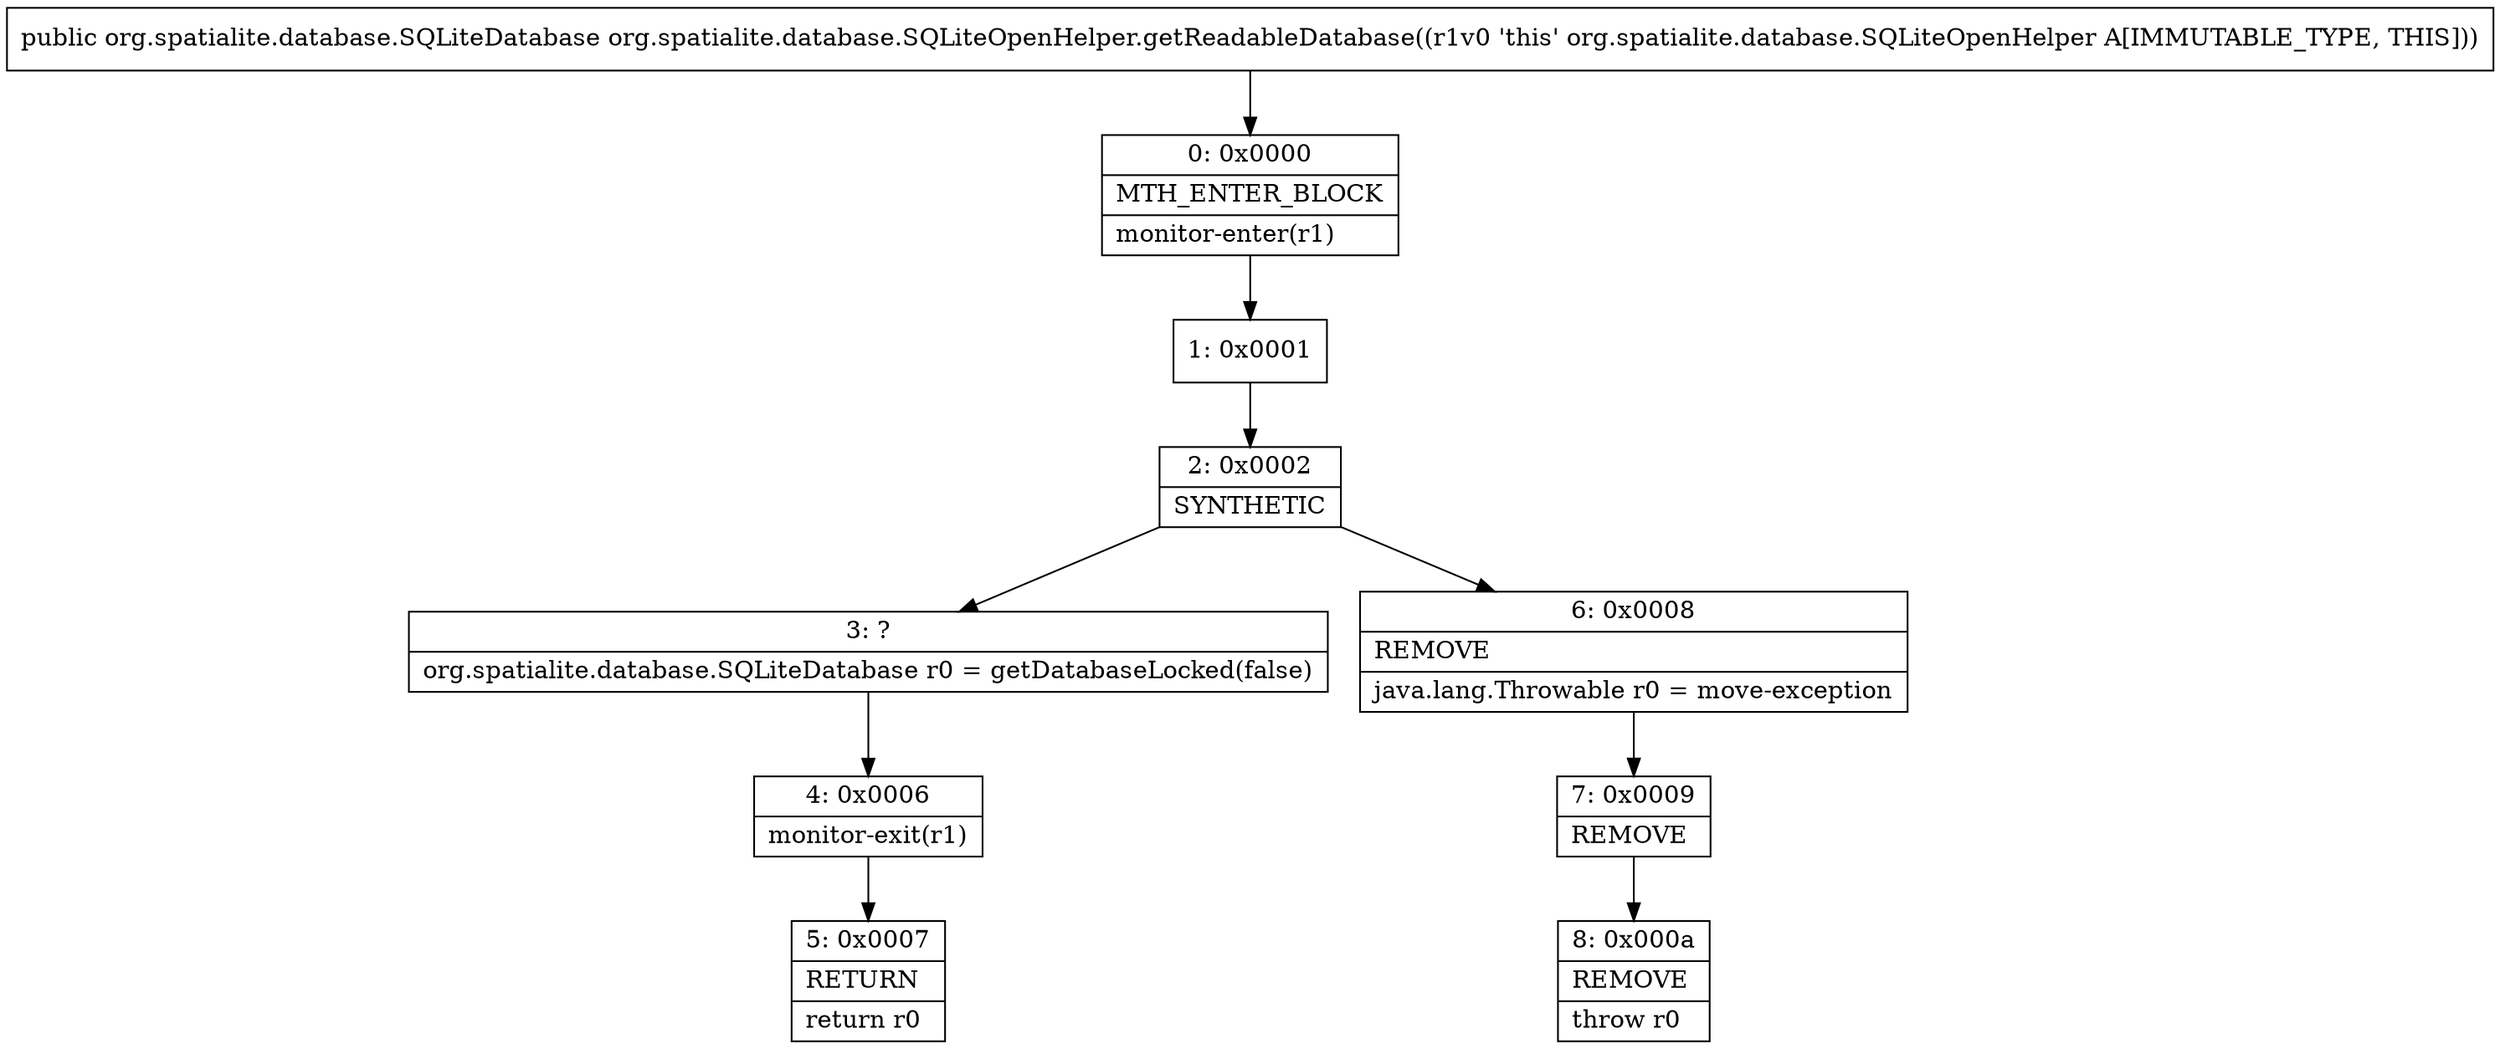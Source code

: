 digraph "CFG fororg.spatialite.database.SQLiteOpenHelper.getReadableDatabase()Lorg\/spatialite\/database\/SQLiteDatabase;" {
Node_0 [shape=record,label="{0\:\ 0x0000|MTH_ENTER_BLOCK\l|monitor\-enter(r1)\l}"];
Node_1 [shape=record,label="{1\:\ 0x0001}"];
Node_2 [shape=record,label="{2\:\ 0x0002|SYNTHETIC\l}"];
Node_3 [shape=record,label="{3\:\ ?|org.spatialite.database.SQLiteDatabase r0 = getDatabaseLocked(false)\l}"];
Node_4 [shape=record,label="{4\:\ 0x0006|monitor\-exit(r1)\l}"];
Node_5 [shape=record,label="{5\:\ 0x0007|RETURN\l|return r0\l}"];
Node_6 [shape=record,label="{6\:\ 0x0008|REMOVE\l|java.lang.Throwable r0 = move\-exception\l}"];
Node_7 [shape=record,label="{7\:\ 0x0009|REMOVE\l}"];
Node_8 [shape=record,label="{8\:\ 0x000a|REMOVE\l|throw r0\l}"];
MethodNode[shape=record,label="{public org.spatialite.database.SQLiteDatabase org.spatialite.database.SQLiteOpenHelper.getReadableDatabase((r1v0 'this' org.spatialite.database.SQLiteOpenHelper A[IMMUTABLE_TYPE, THIS])) }"];
MethodNode -> Node_0;
Node_0 -> Node_1;
Node_1 -> Node_2;
Node_2 -> Node_3;
Node_2 -> Node_6;
Node_3 -> Node_4;
Node_4 -> Node_5;
Node_6 -> Node_7;
Node_7 -> Node_8;
}

